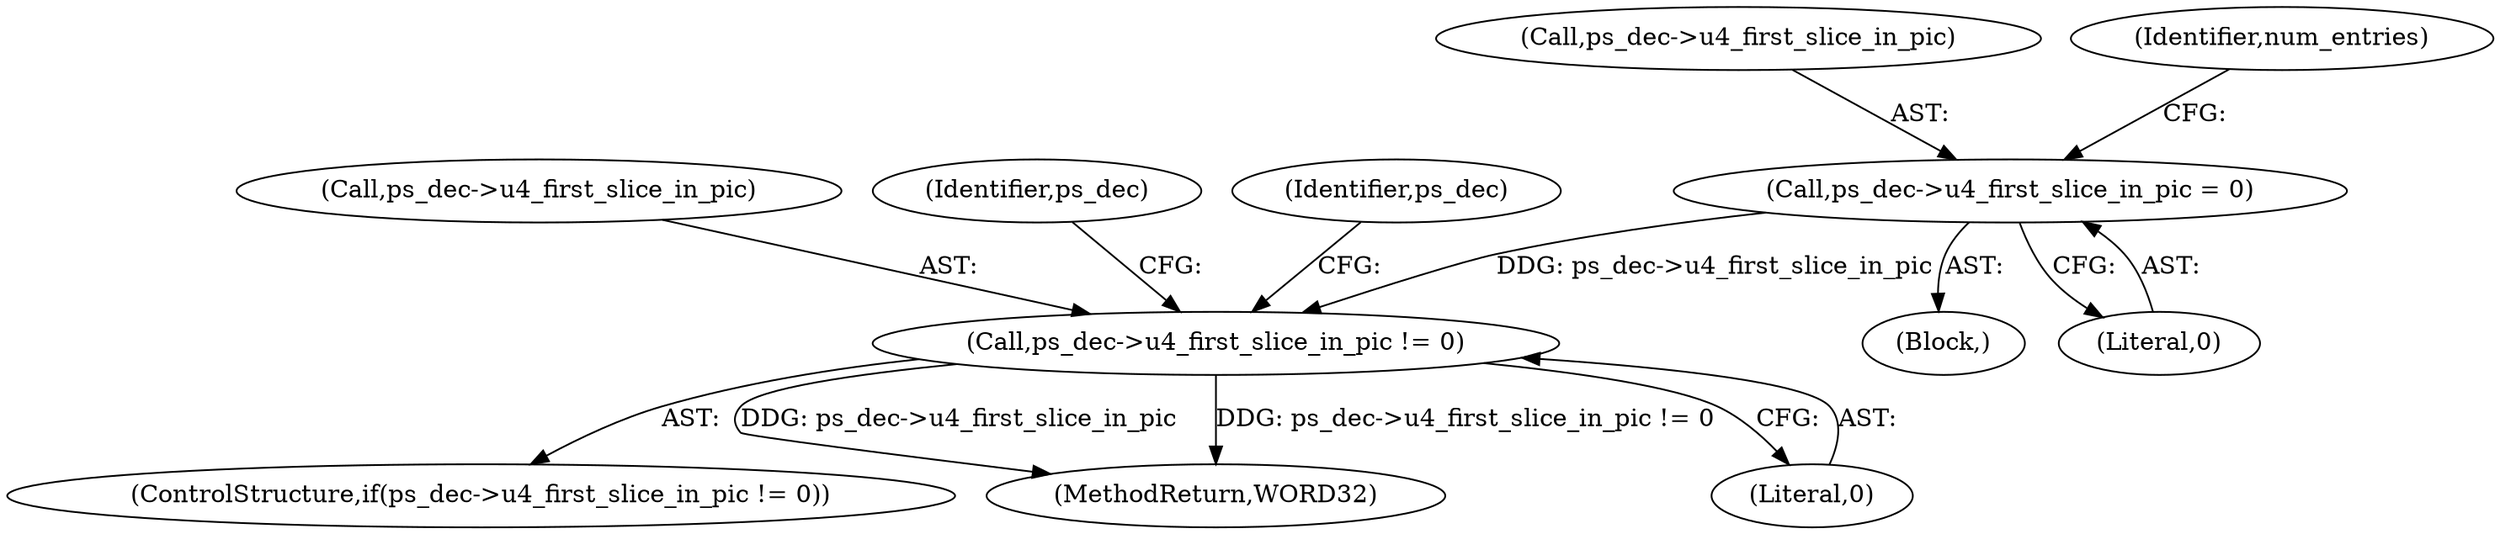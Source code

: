 digraph "0_Android_494561291a503840f385fbcd11d9bc5f4dc502b8_0@pointer" {
"1000515" [label="(Call,ps_dec->u4_first_slice_in_pic = 0)"];
"1001379" [label="(Call,ps_dec->u4_first_slice_in_pic != 0)"];
"1001379" [label="(Call,ps_dec->u4_first_slice_in_pic != 0)"];
"1001378" [label="(ControlStructure,if(ps_dec->u4_first_slice_in_pic != 0))"];
"1000237" [label="(Block,)"];
"1001380" [label="(Call,ps_dec->u4_first_slice_in_pic)"];
"1001427" [label="(MethodReturn,WORD32)"];
"1000516" [label="(Call,ps_dec->u4_first_slice_in_pic)"];
"1000519" [label="(Literal,0)"];
"1001383" [label="(Literal,0)"];
"1000515" [label="(Call,ps_dec->u4_first_slice_in_pic = 0)"];
"1001387" [label="(Identifier,ps_dec)"];
"1001395" [label="(Identifier,ps_dec)"];
"1000820" [label="(Identifier,num_entries)"];
"1000515" -> "1000237"  [label="AST: "];
"1000515" -> "1000519"  [label="CFG: "];
"1000516" -> "1000515"  [label="AST: "];
"1000519" -> "1000515"  [label="AST: "];
"1000820" -> "1000515"  [label="CFG: "];
"1000515" -> "1001379"  [label="DDG: ps_dec->u4_first_slice_in_pic"];
"1001379" -> "1001378"  [label="AST: "];
"1001379" -> "1001383"  [label="CFG: "];
"1001380" -> "1001379"  [label="AST: "];
"1001383" -> "1001379"  [label="AST: "];
"1001387" -> "1001379"  [label="CFG: "];
"1001395" -> "1001379"  [label="CFG: "];
"1001379" -> "1001427"  [label="DDG: ps_dec->u4_first_slice_in_pic"];
"1001379" -> "1001427"  [label="DDG: ps_dec->u4_first_slice_in_pic != 0"];
}
